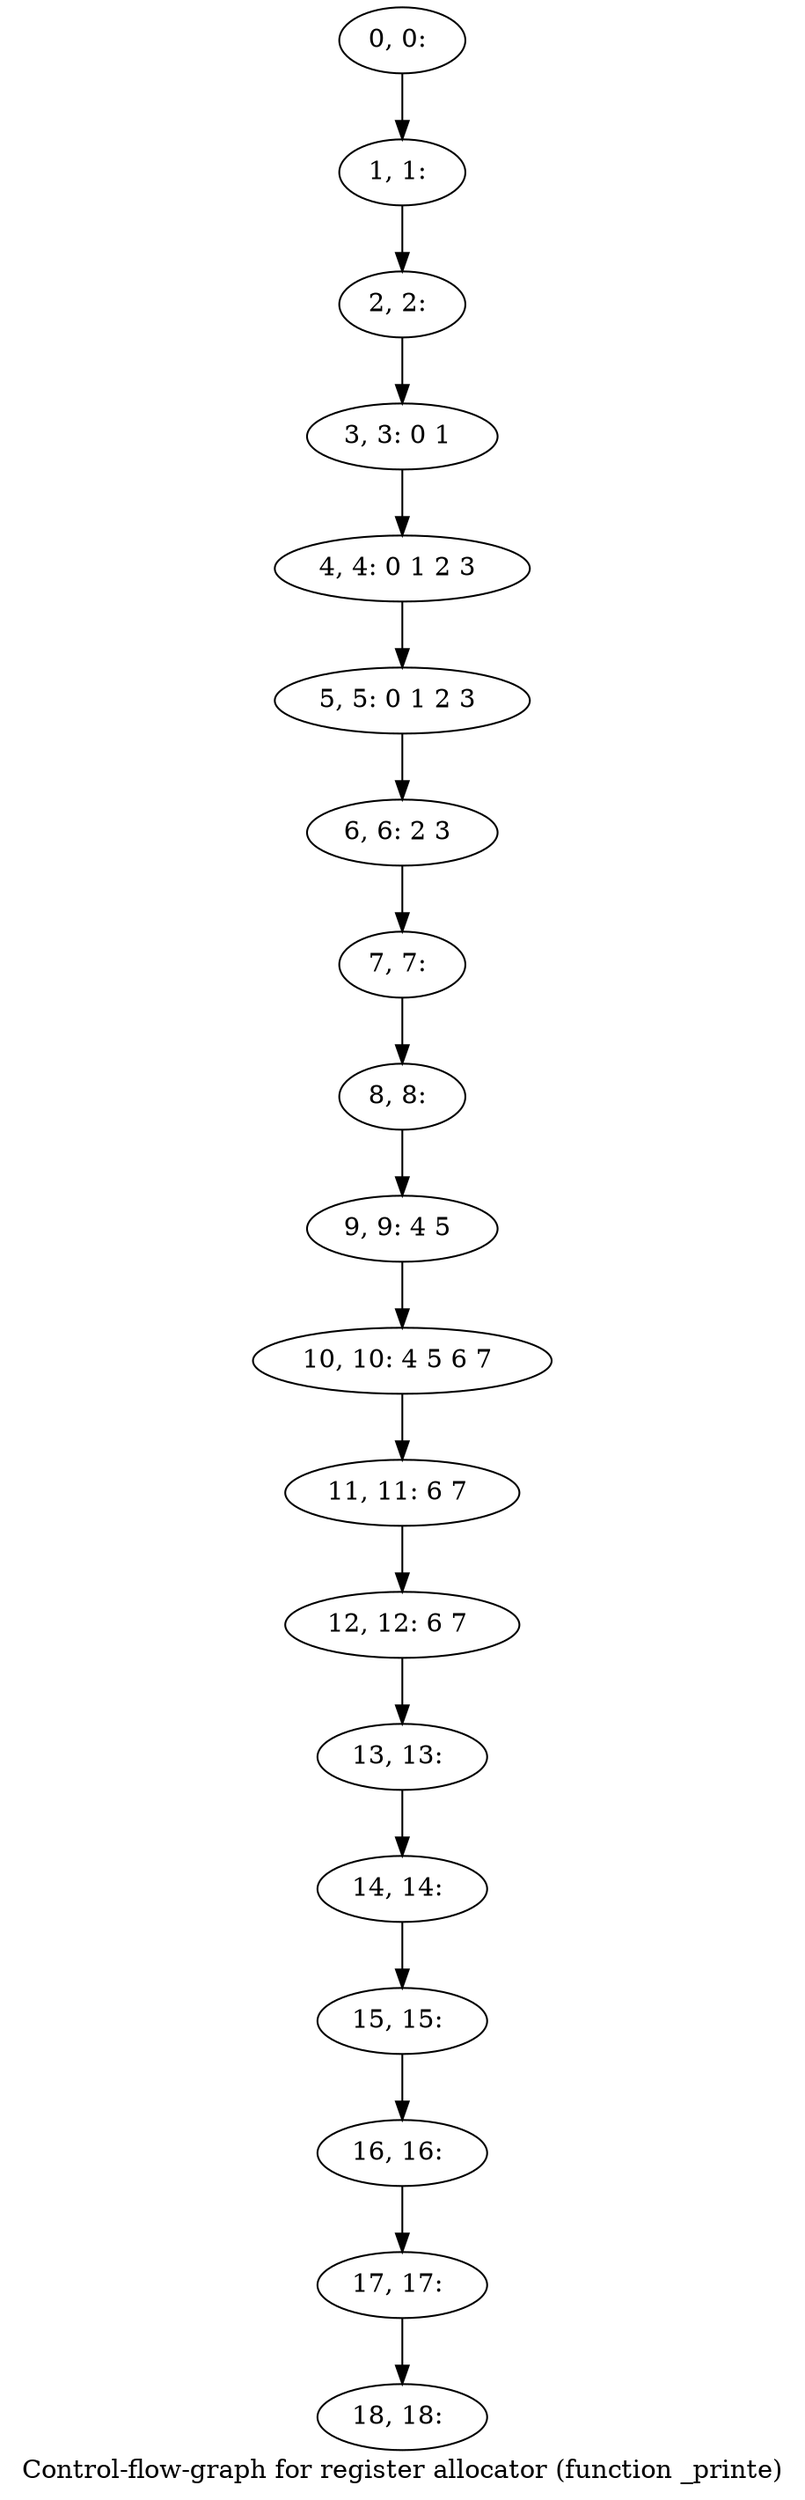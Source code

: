 digraph G {
graph [label="Control-flow-graph for register allocator (function _printe)"]
0[label="0, 0: "];
1[label="1, 1: "];
2[label="2, 2: "];
3[label="3, 3: 0 1 "];
4[label="4, 4: 0 1 2 3 "];
5[label="5, 5: 0 1 2 3 "];
6[label="6, 6: 2 3 "];
7[label="7, 7: "];
8[label="8, 8: "];
9[label="9, 9: 4 5 "];
10[label="10, 10: 4 5 6 7 "];
11[label="11, 11: 6 7 "];
12[label="12, 12: 6 7 "];
13[label="13, 13: "];
14[label="14, 14: "];
15[label="15, 15: "];
16[label="16, 16: "];
17[label="17, 17: "];
18[label="18, 18: "];
0->1 ;
1->2 ;
2->3 ;
3->4 ;
4->5 ;
5->6 ;
6->7 ;
7->8 ;
8->9 ;
9->10 ;
10->11 ;
11->12 ;
12->13 ;
13->14 ;
14->15 ;
15->16 ;
16->17 ;
17->18 ;
}
